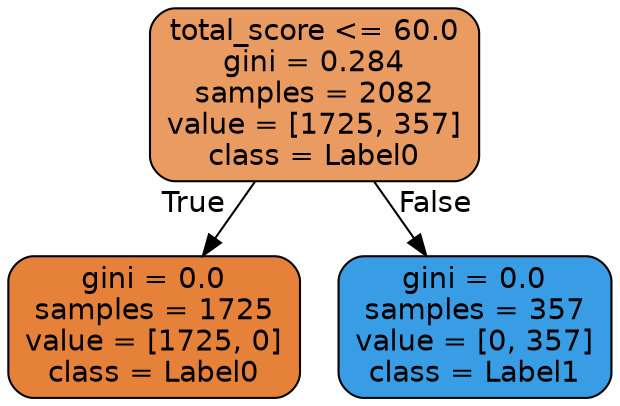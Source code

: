 digraph Tree {
node [shape=box, style="filled, rounded", color="black", fontname=helvetica] ;
edge [fontname=helvetica] ;
0 [label="total_score <= 60.0\ngini = 0.284\nsamples = 2082\nvalue = [1725, 357]\nclass = Label0", fillcolor="#ea9b62"] ;
1 [label="gini = 0.0\nsamples = 1725\nvalue = [1725, 0]\nclass = Label0", fillcolor="#e58139"] ;
0 -> 1 [labeldistance=2.5, labelangle=45, headlabel="True"] ;
2 [label="gini = 0.0\nsamples = 357\nvalue = [0, 357]\nclass = Label1", fillcolor="#399de5"] ;
0 -> 2 [labeldistance=2.5, labelangle=-45, headlabel="False"] ;
}